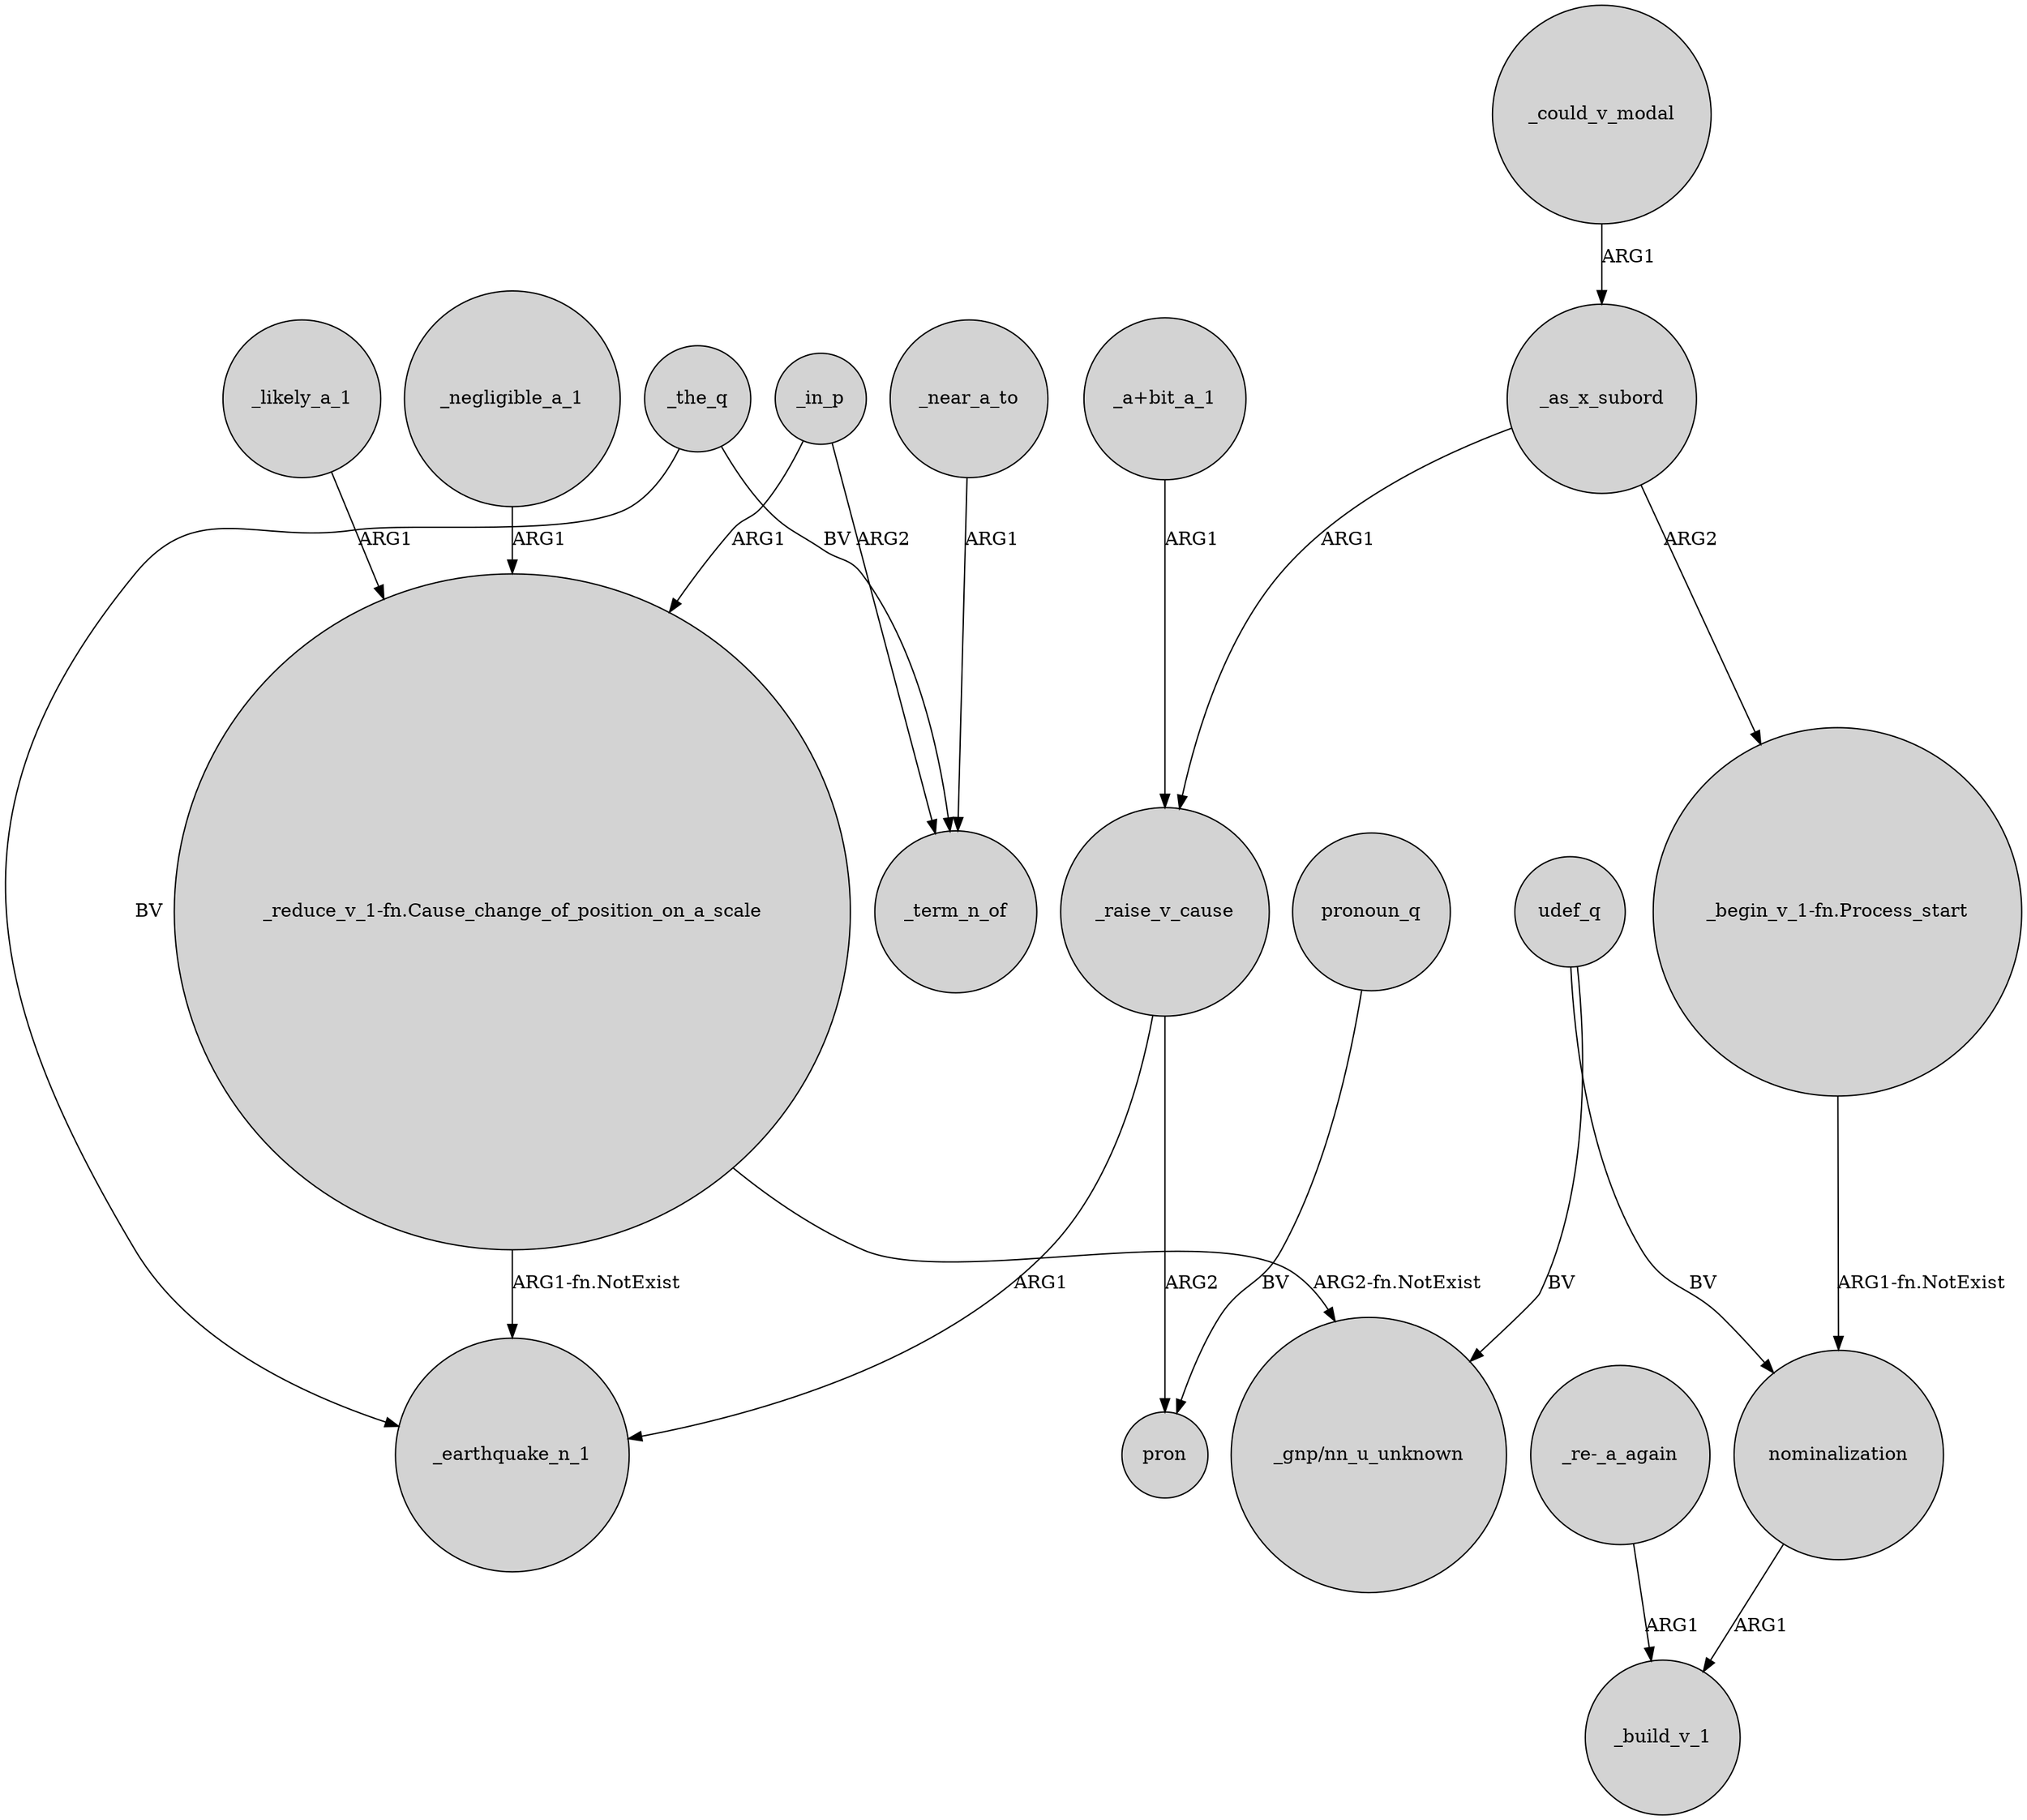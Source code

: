 digraph {
	node [shape=circle style=filled]
	_the_q -> _earthquake_n_1 [label=BV]
	_likely_a_1 -> "_reduce_v_1-fn.Cause_change_of_position_on_a_scale" [label=ARG1]
	_in_p -> "_reduce_v_1-fn.Cause_change_of_position_on_a_scale" [label=ARG1]
	_as_x_subord -> _raise_v_cause [label=ARG1]
	udef_q -> "_gnp/nn_u_unknown" [label=BV]
	"_begin_v_1-fn.Process_start" -> nominalization [label="ARG1-fn.NotExist"]
	"_reduce_v_1-fn.Cause_change_of_position_on_a_scale" -> "_gnp/nn_u_unknown" [label="ARG2-fn.NotExist"]
	_as_x_subord -> "_begin_v_1-fn.Process_start" [label=ARG2]
	_could_v_modal -> _as_x_subord [label=ARG1]
	_the_q -> _term_n_of [label=BV]
	pronoun_q -> pron [label=BV]
	"_re-_a_again" -> _build_v_1 [label=ARG1]
	_in_p -> _term_n_of [label=ARG2]
	udef_q -> nominalization [label=BV]
	_raise_v_cause -> pron [label=ARG2]
	_negligible_a_1 -> "_reduce_v_1-fn.Cause_change_of_position_on_a_scale" [label=ARG1]
	_near_a_to -> _term_n_of [label=ARG1]
	"_reduce_v_1-fn.Cause_change_of_position_on_a_scale" -> _earthquake_n_1 [label="ARG1-fn.NotExist"]
	"_a+bit_a_1" -> _raise_v_cause [label=ARG1]
	nominalization -> _build_v_1 [label=ARG1]
	_raise_v_cause -> _earthquake_n_1 [label=ARG1]
}
